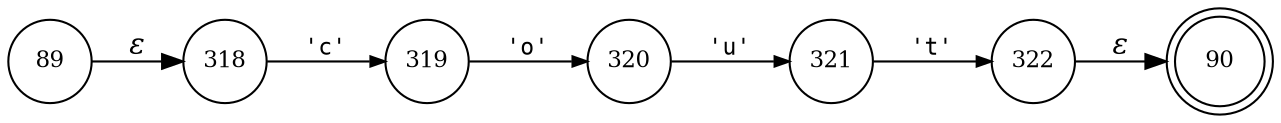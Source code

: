 digraph ATN {
rankdir=LR;
s90[fontsize=11, label="90", shape=doublecircle, fixedsize=true, width=.6];
s320[fontsize=11,label="320", shape=circle, fixedsize=true, width=.55, peripheries=1];
s321[fontsize=11,label="321", shape=circle, fixedsize=true, width=.55, peripheries=1];
s322[fontsize=11,label="322", shape=circle, fixedsize=true, width=.55, peripheries=1];
s89[fontsize=11,label="89", shape=circle, fixedsize=true, width=.55, peripheries=1];
s318[fontsize=11,label="318", shape=circle, fixedsize=true, width=.55, peripheries=1];
s319[fontsize=11,label="319", shape=circle, fixedsize=true, width=.55, peripheries=1];
s89 -> s318 [fontname="Times-Italic", label="&epsilon;"];
s318 -> s319 [fontsize=11, fontname="Courier", arrowsize=.7, label = "'c'", arrowhead = normal];
s319 -> s320 [fontsize=11, fontname="Courier", arrowsize=.7, label = "'o'", arrowhead = normal];
s320 -> s321 [fontsize=11, fontname="Courier", arrowsize=.7, label = "'u'", arrowhead = normal];
s321 -> s322 [fontsize=11, fontname="Courier", arrowsize=.7, label = "'t'", arrowhead = normal];
s322 -> s90 [fontname="Times-Italic", label="&epsilon;"];
}